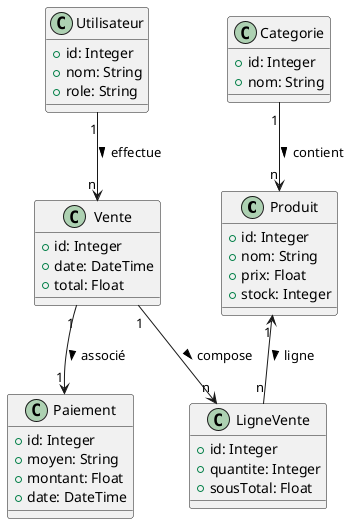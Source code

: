 @startuml VueLogiquePOS_Étendue

class Produit {
  +id: Integer
  +nom: String
  +prix: Float
  +stock: Integer
}

class Categorie {
  +id: Integer
  +nom: String
}

class Vente {
  +id: Integer
  +date: DateTime
  +total: Float
}

class LigneVente {
  +id: Integer
  +quantite: Integer
  +sousTotal: Float
}

class Utilisateur {
  +id: Integer
  +nom: String
  +role: String
}

class Paiement {
  +id: Integer
  +moyen: String
  +montant: Float
  +date: DateTime
}

Categorie "1" --> "n" Produit : contient >
Produit "1" <-- "n" LigneVente : ligne >
Vente "1" --> "n" LigneVente : compose >
Vente "1" --> "1" Paiement : associé >
Utilisateur "1" --> "n" Vente : effectue >

@enduml
